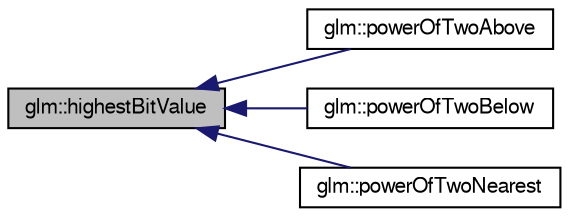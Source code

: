 digraph G
{
  bgcolor="transparent";
  edge [fontname="FreeSans",fontsize=10,labelfontname="FreeSans",labelfontsize=10];
  node [fontname="FreeSans",fontsize=10,shape=record];
  rankdir=LR;
  Node1 [label="glm::highestBitValue",height=0.2,width=0.4,color="black", fillcolor="grey75", style="filled" fontcolor="black"];
  Node1 -> Node2 [dir=back,color="midnightblue",fontsize=10,style="solid"];
  Node2 [label="glm::powerOfTwoAbove",height=0.2,width=0.4,color="black",URL="$group__gtx__bit.html#gf27d271ec57b96b6acae9395b9c4a365"];
  Node1 -> Node3 [dir=back,color="midnightblue",fontsize=10,style="solid"];
  Node3 [label="glm::powerOfTwoBelow",height=0.2,width=0.4,color="black",URL="$group__gtx__bit.html#ga0bb1687b43f594a471c5506cc505dce"];
  Node1 -> Node4 [dir=back,color="midnightblue",fontsize=10,style="solid"];
  Node4 [label="glm::powerOfTwoNearest",height=0.2,width=0.4,color="black",URL="$group__gtx__bit.html#g0e3c8f921e59dc07ad9c70bb1376799c"];
}
